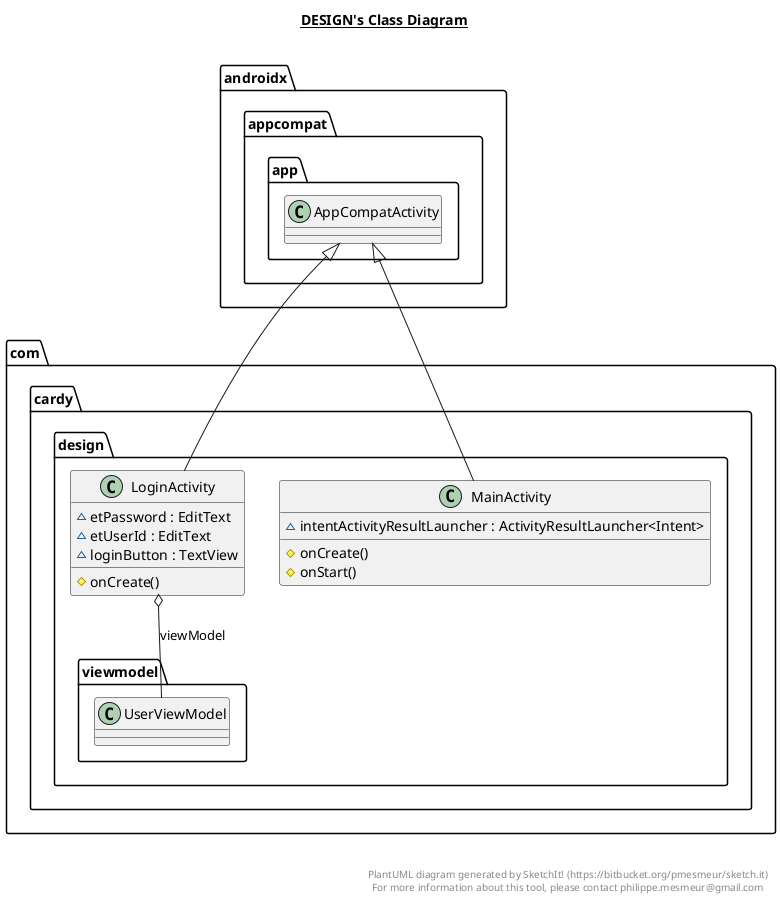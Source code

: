 @startuml

title __DESIGN's Class Diagram__\n

  namespace com.cardy.design {
    class com.cardy.design.LoginActivity {
        ~ etPassword : EditText
        ~ etUserId : EditText
        ~ loginButton : TextView
        # onCreate()
    }
  }
  

  namespace com.cardy.design {
    class com.cardy.design.MainActivity {
        ~ intentActivityResultLauncher : ActivityResultLauncher<Intent>
        # onCreate()
        # onStart()
    }
  }
  

  com.cardy.design.LoginActivity -up-|> androidx.appcompat.app.AppCompatActivity
  com.cardy.design.LoginActivity o-- com.cardy.design.viewmodel.UserViewModel : viewModel
  com.cardy.design.MainActivity -up-|> androidx.appcompat.app.AppCompatActivity


right footer


PlantUML diagram generated by SketchIt! (https://bitbucket.org/pmesmeur/sketch.it)
For more information about this tool, please contact philippe.mesmeur@gmail.com
endfooter

@enduml

